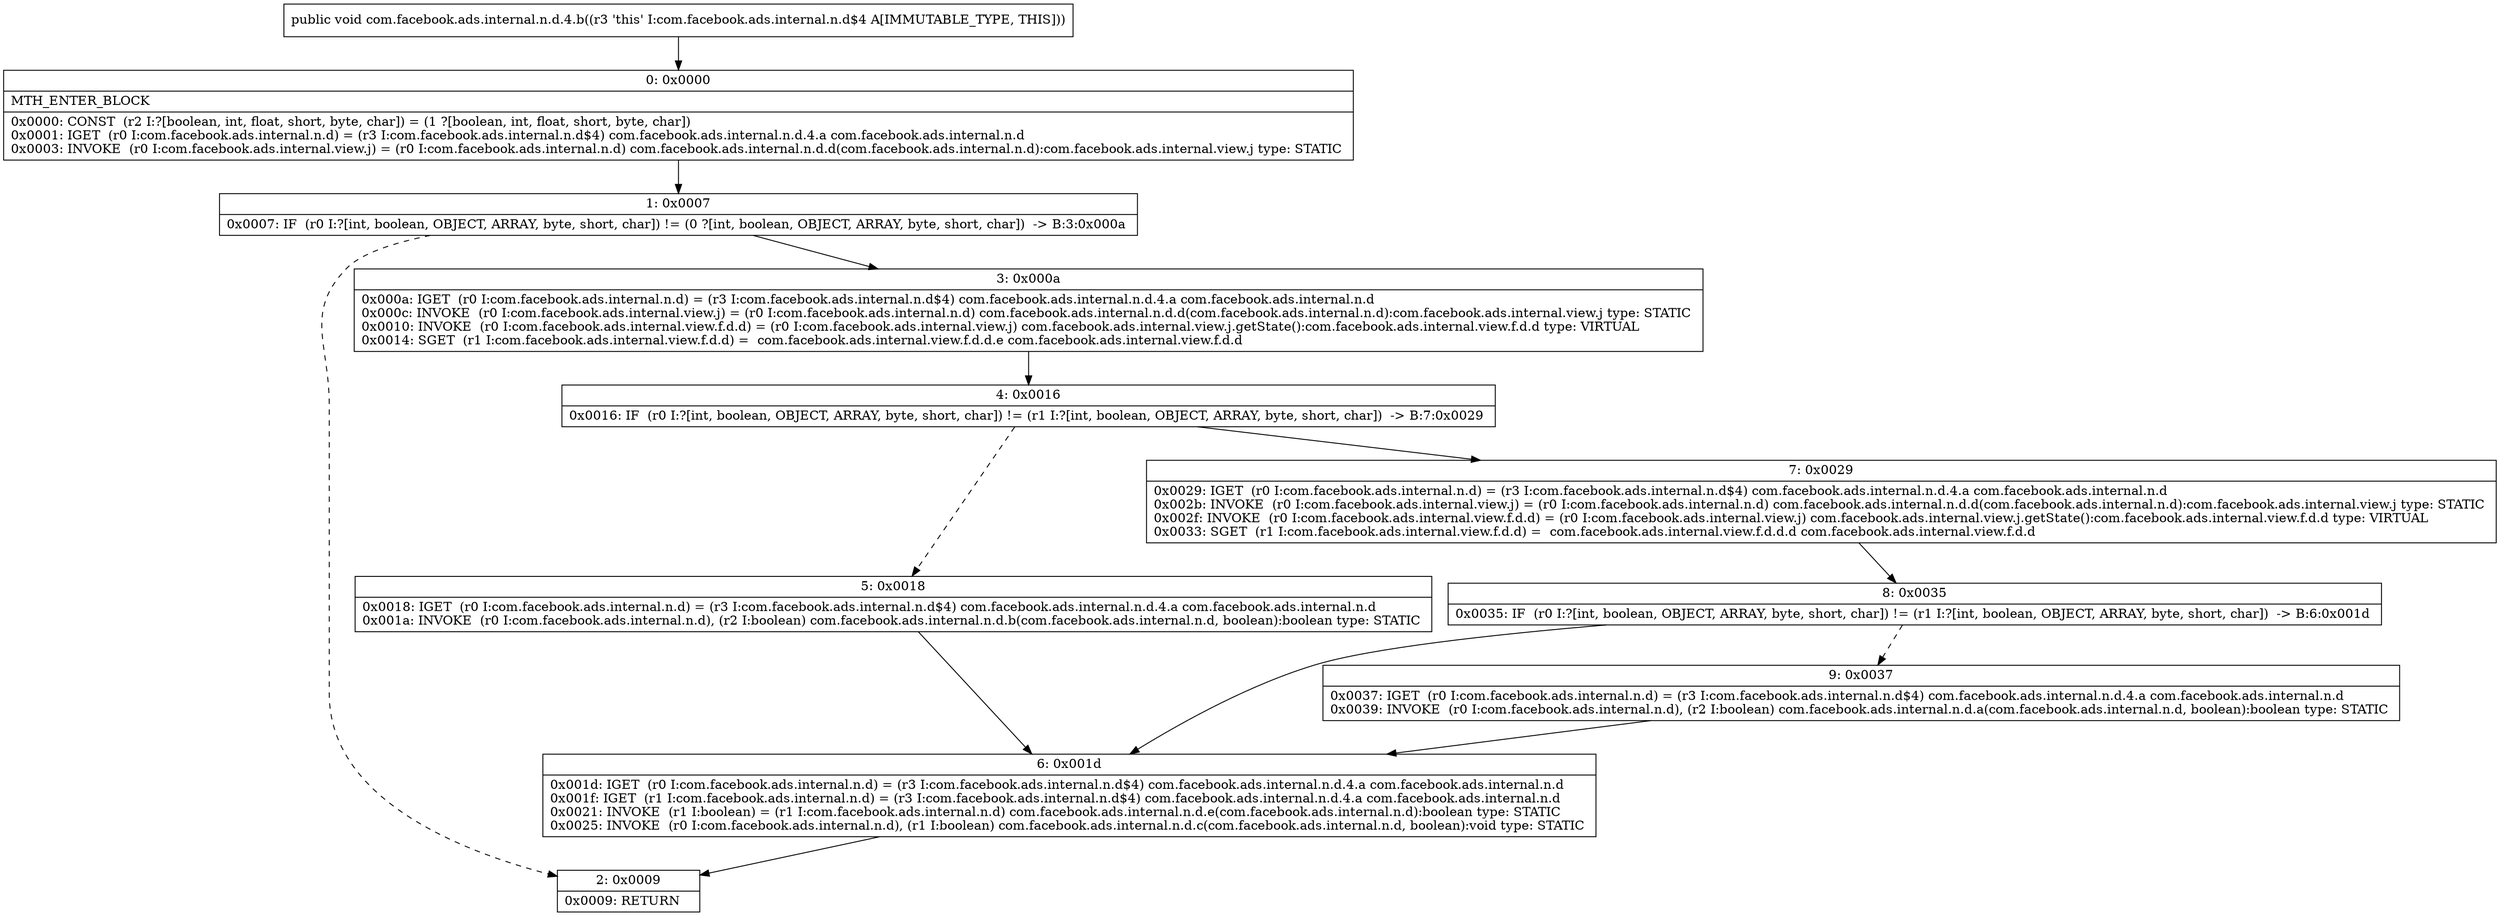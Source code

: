 digraph "CFG forcom.facebook.ads.internal.n.d.4.b()V" {
Node_0 [shape=record,label="{0\:\ 0x0000|MTH_ENTER_BLOCK\l|0x0000: CONST  (r2 I:?[boolean, int, float, short, byte, char]) = (1 ?[boolean, int, float, short, byte, char]) \l0x0001: IGET  (r0 I:com.facebook.ads.internal.n.d) = (r3 I:com.facebook.ads.internal.n.d$4) com.facebook.ads.internal.n.d.4.a com.facebook.ads.internal.n.d \l0x0003: INVOKE  (r0 I:com.facebook.ads.internal.view.j) = (r0 I:com.facebook.ads.internal.n.d) com.facebook.ads.internal.n.d.d(com.facebook.ads.internal.n.d):com.facebook.ads.internal.view.j type: STATIC \l}"];
Node_1 [shape=record,label="{1\:\ 0x0007|0x0007: IF  (r0 I:?[int, boolean, OBJECT, ARRAY, byte, short, char]) != (0 ?[int, boolean, OBJECT, ARRAY, byte, short, char])  \-\> B:3:0x000a \l}"];
Node_2 [shape=record,label="{2\:\ 0x0009|0x0009: RETURN   \l}"];
Node_3 [shape=record,label="{3\:\ 0x000a|0x000a: IGET  (r0 I:com.facebook.ads.internal.n.d) = (r3 I:com.facebook.ads.internal.n.d$4) com.facebook.ads.internal.n.d.4.a com.facebook.ads.internal.n.d \l0x000c: INVOKE  (r0 I:com.facebook.ads.internal.view.j) = (r0 I:com.facebook.ads.internal.n.d) com.facebook.ads.internal.n.d.d(com.facebook.ads.internal.n.d):com.facebook.ads.internal.view.j type: STATIC \l0x0010: INVOKE  (r0 I:com.facebook.ads.internal.view.f.d.d) = (r0 I:com.facebook.ads.internal.view.j) com.facebook.ads.internal.view.j.getState():com.facebook.ads.internal.view.f.d.d type: VIRTUAL \l0x0014: SGET  (r1 I:com.facebook.ads.internal.view.f.d.d) =  com.facebook.ads.internal.view.f.d.d.e com.facebook.ads.internal.view.f.d.d \l}"];
Node_4 [shape=record,label="{4\:\ 0x0016|0x0016: IF  (r0 I:?[int, boolean, OBJECT, ARRAY, byte, short, char]) != (r1 I:?[int, boolean, OBJECT, ARRAY, byte, short, char])  \-\> B:7:0x0029 \l}"];
Node_5 [shape=record,label="{5\:\ 0x0018|0x0018: IGET  (r0 I:com.facebook.ads.internal.n.d) = (r3 I:com.facebook.ads.internal.n.d$4) com.facebook.ads.internal.n.d.4.a com.facebook.ads.internal.n.d \l0x001a: INVOKE  (r0 I:com.facebook.ads.internal.n.d), (r2 I:boolean) com.facebook.ads.internal.n.d.b(com.facebook.ads.internal.n.d, boolean):boolean type: STATIC \l}"];
Node_6 [shape=record,label="{6\:\ 0x001d|0x001d: IGET  (r0 I:com.facebook.ads.internal.n.d) = (r3 I:com.facebook.ads.internal.n.d$4) com.facebook.ads.internal.n.d.4.a com.facebook.ads.internal.n.d \l0x001f: IGET  (r1 I:com.facebook.ads.internal.n.d) = (r3 I:com.facebook.ads.internal.n.d$4) com.facebook.ads.internal.n.d.4.a com.facebook.ads.internal.n.d \l0x0021: INVOKE  (r1 I:boolean) = (r1 I:com.facebook.ads.internal.n.d) com.facebook.ads.internal.n.d.e(com.facebook.ads.internal.n.d):boolean type: STATIC \l0x0025: INVOKE  (r0 I:com.facebook.ads.internal.n.d), (r1 I:boolean) com.facebook.ads.internal.n.d.c(com.facebook.ads.internal.n.d, boolean):void type: STATIC \l}"];
Node_7 [shape=record,label="{7\:\ 0x0029|0x0029: IGET  (r0 I:com.facebook.ads.internal.n.d) = (r3 I:com.facebook.ads.internal.n.d$4) com.facebook.ads.internal.n.d.4.a com.facebook.ads.internal.n.d \l0x002b: INVOKE  (r0 I:com.facebook.ads.internal.view.j) = (r0 I:com.facebook.ads.internal.n.d) com.facebook.ads.internal.n.d.d(com.facebook.ads.internal.n.d):com.facebook.ads.internal.view.j type: STATIC \l0x002f: INVOKE  (r0 I:com.facebook.ads.internal.view.f.d.d) = (r0 I:com.facebook.ads.internal.view.j) com.facebook.ads.internal.view.j.getState():com.facebook.ads.internal.view.f.d.d type: VIRTUAL \l0x0033: SGET  (r1 I:com.facebook.ads.internal.view.f.d.d) =  com.facebook.ads.internal.view.f.d.d.d com.facebook.ads.internal.view.f.d.d \l}"];
Node_8 [shape=record,label="{8\:\ 0x0035|0x0035: IF  (r0 I:?[int, boolean, OBJECT, ARRAY, byte, short, char]) != (r1 I:?[int, boolean, OBJECT, ARRAY, byte, short, char])  \-\> B:6:0x001d \l}"];
Node_9 [shape=record,label="{9\:\ 0x0037|0x0037: IGET  (r0 I:com.facebook.ads.internal.n.d) = (r3 I:com.facebook.ads.internal.n.d$4) com.facebook.ads.internal.n.d.4.a com.facebook.ads.internal.n.d \l0x0039: INVOKE  (r0 I:com.facebook.ads.internal.n.d), (r2 I:boolean) com.facebook.ads.internal.n.d.a(com.facebook.ads.internal.n.d, boolean):boolean type: STATIC \l}"];
MethodNode[shape=record,label="{public void com.facebook.ads.internal.n.d.4.b((r3 'this' I:com.facebook.ads.internal.n.d$4 A[IMMUTABLE_TYPE, THIS])) }"];
MethodNode -> Node_0;
Node_0 -> Node_1;
Node_1 -> Node_2[style=dashed];
Node_1 -> Node_3;
Node_3 -> Node_4;
Node_4 -> Node_5[style=dashed];
Node_4 -> Node_7;
Node_5 -> Node_6;
Node_6 -> Node_2;
Node_7 -> Node_8;
Node_8 -> Node_6;
Node_8 -> Node_9[style=dashed];
Node_9 -> Node_6;
}

